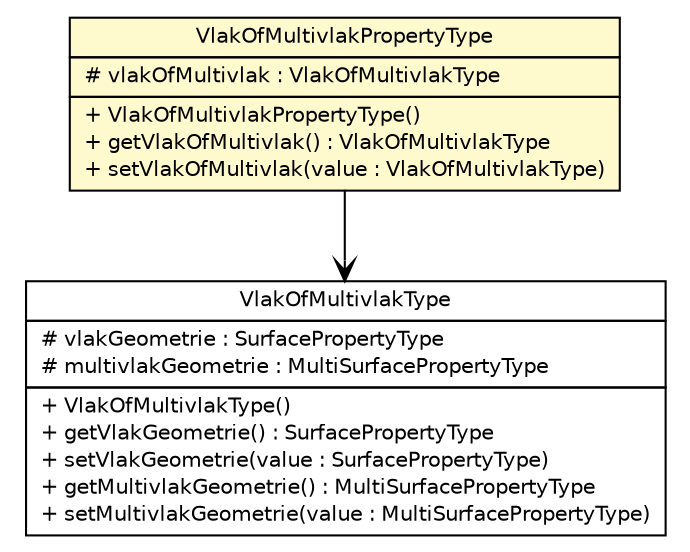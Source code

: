 #!/usr/local/bin/dot
#
# Class diagram 
# Generated by UMLGraph version R5_6-24-gf6e263 (http://www.umlgraph.org/)
#

digraph G {
	edge [fontname="Helvetica",fontsize=10,labelfontname="Helvetica",labelfontsize=10];
	node [fontname="Helvetica",fontsize=10,shape=plaintext];
	nodesep=0.25;
	ranksep=0.5;
	// nl.b3p.topnl.top100nl.VlakOfMultivlakType
	c48986 [label=<<table title="nl.b3p.topnl.top100nl.VlakOfMultivlakType" border="0" cellborder="1" cellspacing="0" cellpadding="2" port="p" href="./VlakOfMultivlakType.html">
		<tr><td><table border="0" cellspacing="0" cellpadding="1">
<tr><td align="center" balign="center"> VlakOfMultivlakType </td></tr>
		</table></td></tr>
		<tr><td><table border="0" cellspacing="0" cellpadding="1">
<tr><td align="left" balign="left"> # vlakGeometrie : SurfacePropertyType </td></tr>
<tr><td align="left" balign="left"> # multivlakGeometrie : MultiSurfacePropertyType </td></tr>
		</table></td></tr>
		<tr><td><table border="0" cellspacing="0" cellpadding="1">
<tr><td align="left" balign="left"> + VlakOfMultivlakType() </td></tr>
<tr><td align="left" balign="left"> + getVlakGeometrie() : SurfacePropertyType </td></tr>
<tr><td align="left" balign="left"> + setVlakGeometrie(value : SurfacePropertyType) </td></tr>
<tr><td align="left" balign="left"> + getMultivlakGeometrie() : MultiSurfacePropertyType </td></tr>
<tr><td align="left" balign="left"> + setMultivlakGeometrie(value : MultiSurfacePropertyType) </td></tr>
		</table></td></tr>
		</table>>, URL="./VlakOfMultivlakType.html", fontname="Helvetica", fontcolor="black", fontsize=10.0];
	// nl.b3p.topnl.top100nl.VlakOfMultivlakPropertyType
	c49041 [label=<<table title="nl.b3p.topnl.top100nl.VlakOfMultivlakPropertyType" border="0" cellborder="1" cellspacing="0" cellpadding="2" port="p" bgcolor="lemonChiffon" href="./VlakOfMultivlakPropertyType.html">
		<tr><td><table border="0" cellspacing="0" cellpadding="1">
<tr><td align="center" balign="center"> VlakOfMultivlakPropertyType </td></tr>
		</table></td></tr>
		<tr><td><table border="0" cellspacing="0" cellpadding="1">
<tr><td align="left" balign="left"> # vlakOfMultivlak : VlakOfMultivlakType </td></tr>
		</table></td></tr>
		<tr><td><table border="0" cellspacing="0" cellpadding="1">
<tr><td align="left" balign="left"> + VlakOfMultivlakPropertyType() </td></tr>
<tr><td align="left" balign="left"> + getVlakOfMultivlak() : VlakOfMultivlakType </td></tr>
<tr><td align="left" balign="left"> + setVlakOfMultivlak(value : VlakOfMultivlakType) </td></tr>
		</table></td></tr>
		</table>>, URL="./VlakOfMultivlakPropertyType.html", fontname="Helvetica", fontcolor="black", fontsize=10.0];
	// nl.b3p.topnl.top100nl.VlakOfMultivlakPropertyType NAVASSOC nl.b3p.topnl.top100nl.VlakOfMultivlakType
	c49041:p -> c48986:p [taillabel="", label="", headlabel="", fontname="Helvetica", fontcolor="black", fontsize=10.0, color="black", arrowhead=open];
}

